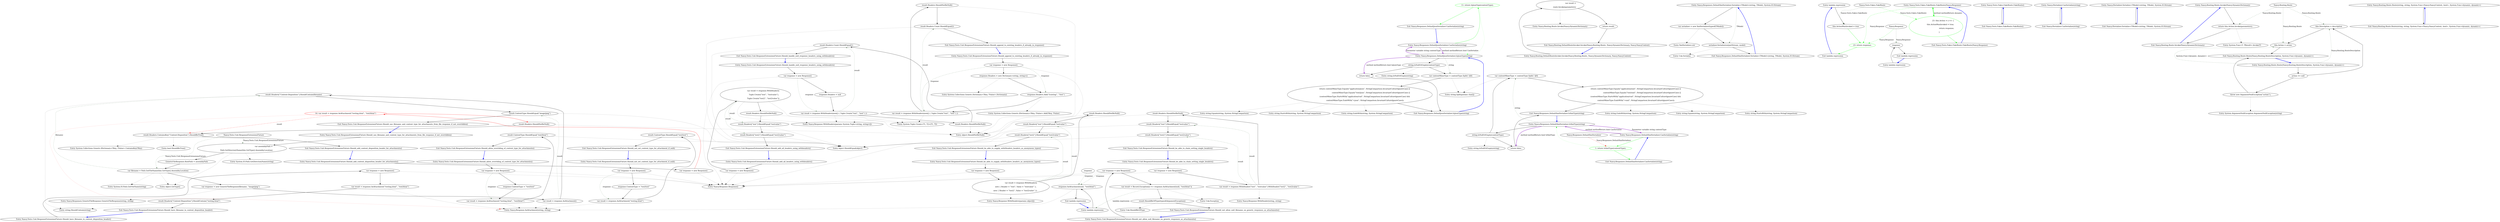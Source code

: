 digraph  {
n95 [label=response, span=""];
n96 [label="Nancy.Tests.Unit.ResponseExtensionsFixture", span=""];
n0 [cluster="Nancy.Tests.Unit.ResponseExtensionsFixture.Should_add_content_disposition_header_for_attachments()", label="Entry Nancy.Tests.Unit.ResponseExtensionsFixture.Should_add_content_disposition_header_for_attachments()", span="13-13"];
n1 [cluster="Nancy.Tests.Unit.ResponseExtensionsFixture.Should_add_content_disposition_header_for_attachments()", label="var response = new Response()", span="15-15"];
n2 [cluster="Nancy.Tests.Unit.ResponseExtensionsFixture.Should_add_content_disposition_header_for_attachments()", color=red, community=0, label="14: var result = response.AsAttachment(''testing.html'', ''text/html'')", span="17-17"];
n6 [cluster="Nancy.Response.Response()", label="Entry Nancy.Response.Response()", span="15-15"];
n3 [cluster="Nancy.Tests.Unit.ResponseExtensionsFixture.Should_add_content_disposition_header_for_attachments()", label="result.Headers.ShouldNotBeNull()", span="19-19"];
n7 [cluster="Nancy.Response.AsAttachment(string, string)", label="Entry Nancy.Response.AsAttachment(string, string)", span="17-17"];
n4 [cluster="Nancy.Tests.Unit.ResponseExtensionsFixture.Should_add_content_disposition_header_for_attachments()", label="result.Headers.ContainsKey(''Content-Disposition'').ShouldBeTrue()", span="20-20"];
n8 [cluster="object.ShouldNotBeNull()", label="Entry object.ShouldNotBeNull()", span="125-125"];
n5 [cluster="Nancy.Tests.Unit.ResponseExtensionsFixture.Should_add_content_disposition_header_for_attachments()", label="Exit Nancy.Tests.Unit.ResponseExtensionsFixture.Should_add_content_disposition_header_for_attachments()", span="13-13"];
n9 [cluster="System.Collections.Generic.IDictionary<TKey, TValue>.ContainsKey(TKey)", label="Entry System.Collections.Generic.IDictionary<TKey, TValue>.ContainsKey(TKey)", span="0-0"];
n10 [cluster="bool.ShouldBeTrue()", label="Entry bool.ShouldBeTrue()", span="70-70"];
n11 [cluster="Nancy.Tests.Unit.ResponseExtensionsFixture.Should_have_filename_in_content_disposition_header()", label="Entry Nancy.Tests.Unit.ResponseExtensionsFixture.Should_have_filename_in_content_disposition_header()", span="24-24"];
n12 [cluster="Nancy.Tests.Unit.ResponseExtensionsFixture.Should_have_filename_in_content_disposition_header()", label="var response = new Response()", span="26-26"];
n13 [cluster="Nancy.Tests.Unit.ResponseExtensionsFixture.Should_have_filename_in_content_disposition_header()", label="var result = response.AsAttachment(''testing.html'', ''text/html'')", span="28-28"];
n14 [cluster="Nancy.Tests.Unit.ResponseExtensionsFixture.Should_have_filename_in_content_disposition_header()", label="result.Headers[''Content-Disposition''].ShouldContain(''testing.html'')", span="30-30"];
n15 [cluster="Nancy.Tests.Unit.ResponseExtensionsFixture.Should_have_filename_in_content_disposition_header()", label="Exit Nancy.Tests.Unit.ResponseExtensionsFixture.Should_have_filename_in_content_disposition_header()", span="24-24"];
n16 [cluster="string.ShouldContain(string)", label="Entry string.ShouldContain(string)", span="55-55"];
n17 [cluster="Nancy.Tests.Unit.ResponseExtensionsFixture.Should_not_allow_null_filename_on_generic_responses_as_attachments()", label="Entry Nancy.Tests.Unit.ResponseExtensionsFixture.Should_not_allow_null_filename_on_generic_responses_as_attachments()", span="34-34"];
n18 [cluster="Nancy.Tests.Unit.ResponseExtensionsFixture.Should_not_allow_null_filename_on_generic_responses_as_attachments()", label="var response = new Response()", span="36-36"];
n19 [cluster="Nancy.Tests.Unit.ResponseExtensionsFixture.Should_not_allow_null_filename_on_generic_responses_as_attachments()", label="var result = Record.Exception(() => response.AsAttachment(null, ''text/html''))", span="38-38"];
n25 [cluster="lambda expression", label="response.AsAttachment(null, ''text/html'')", span="38-38"];
n20 [cluster="Nancy.Tests.Unit.ResponseExtensionsFixture.Should_not_allow_null_filename_on_generic_responses_as_attachments()", label="result.ShouldBeOfType(typeof(ArgumentException))", span="40-40"];
n22 [cluster="Unk.Exception", label="Entry Unk.Exception", span=""];
n24 [cluster="lambda expression", label="Entry lambda expression", span="38-38"];
n21 [cluster="Nancy.Tests.Unit.ResponseExtensionsFixture.Should_not_allow_null_filename_on_generic_responses_as_attachments()", label="Exit Nancy.Tests.Unit.ResponseExtensionsFixture.Should_not_allow_null_filename_on_generic_responses_as_attachments()", span="34-34"];
n23 [cluster="Unk.ShouldBeOfType", label="Entry Unk.ShouldBeOfType", span=""];
n26 [cluster="lambda expression", label="Exit lambda expression", span="38-38"];
n27 [cluster="Nancy.Tests.Unit.ResponseExtensionsFixture.Should_use_filename_and_content_type_for_attachments_from_file_response_if_not_overridden()", label="Entry Nancy.Tests.Unit.ResponseExtensionsFixture.Should_use_filename_and_content_type_for_attachments_from_file_response_if_not_overridden()", span="44-44"];
n28 [cluster="Nancy.Tests.Unit.ResponseExtensionsFixture.Should_use_filename_and_content_type_for_attachments_from_file_response_if_not_overridden()", label="var assemblyPath =\r\n                Path.GetDirectoryName(this.GetType().Assembly.Location)", span="47-48"];
n29 [cluster="Nancy.Tests.Unit.ResponseExtensionsFixture.Should_use_filename_and_content_type_for_attachments_from_file_response_if_not_overridden()", label="GenericFileResponse.RootPath = assemblyPath", span="50-50"];
n36 [cluster="object.GetType()", label="Entry object.GetType()", span="0-0"];
n37 [cluster="System.IO.Path.GetDirectoryName(string)", label="Entry System.IO.Path.GetDirectoryName(string)", span="0-0"];
n30 [cluster="Nancy.Tests.Unit.ResponseExtensionsFixture.Should_use_filename_and_content_type_for_attachments_from_file_response_if_not_overridden()", label="var filename = Path.GetFileName(this.GetType().Assembly.Location)", span="52-52"];
n31 [cluster="Nancy.Tests.Unit.ResponseExtensionsFixture.Should_use_filename_and_content_type_for_attachments_from_file_response_if_not_overridden()", label="var response = new GenericFileResponse(filename, ''image/png'')", span="53-53"];
n38 [cluster="System.IO.Path.GetFileName(string)", label="Entry System.IO.Path.GetFileName(string)", span="0-0"];
n33 [cluster="Nancy.Tests.Unit.ResponseExtensionsFixture.Should_use_filename_and_content_type_for_attachments_from_file_response_if_not_overridden()", label="result.Headers[''Content-Disposition''].ShouldContain(filename)", span="59-59"];
n32 [cluster="Nancy.Tests.Unit.ResponseExtensionsFixture.Should_use_filename_and_content_type_for_attachments_from_file_response_if_not_overridden()", label="var result = response.AsAttachment()", span="56-56"];
n39 [cluster="Nancy.Responses.GenericFileResponse.GenericFileResponse(string, string)", label="Entry Nancy.Responses.GenericFileResponse.GenericFileResponse(string, string)", span="30-30"];
n34 [cluster="Nancy.Tests.Unit.ResponseExtensionsFixture.Should_use_filename_and_content_type_for_attachments_from_file_response_if_not_overridden()", label="result.ContentType.ShouldEqual(''image/png'')", span="60-60"];
n35 [cluster="Nancy.Tests.Unit.ResponseExtensionsFixture.Should_use_filename_and_content_type_for_attachments_from_file_response_if_not_overridden()", label="Exit Nancy.Tests.Unit.ResponseExtensionsFixture.Should_use_filename_and_content_type_for_attachments_from_file_response_if_not_overridden()", span="44-44"];
n40 [cluster="object.ShouldEqual(object)", label="Entry object.ShouldEqual(object)", span="80-80"];
n41 [cluster="Nancy.Tests.Unit.ResponseExtensionsFixture.Should_allow_overriding_of_content_type_for_attachments()", label="Entry Nancy.Tests.Unit.ResponseExtensionsFixture.Should_allow_overriding_of_content_type_for_attachments()", span="64-64"];
n42 [cluster="Nancy.Tests.Unit.ResponseExtensionsFixture.Should_allow_overriding_of_content_type_for_attachments()", label="var response = new Response()", span="66-66"];
n43 [cluster="Nancy.Tests.Unit.ResponseExtensionsFixture.Should_allow_overriding_of_content_type_for_attachments()", label="response.ContentType = ''test/test''", span="67-67"];
n44 [cluster="Nancy.Tests.Unit.ResponseExtensionsFixture.Should_allow_overriding_of_content_type_for_attachments()", label="var result = response.AsAttachment(''testing.html'', ''text/html'')", span="69-69"];
n45 [cluster="Nancy.Tests.Unit.ResponseExtensionsFixture.Should_allow_overriding_of_content_type_for_attachments()", label="result.ContentType.ShouldEqual(''text/html'')", span="71-71"];
n46 [cluster="Nancy.Tests.Unit.ResponseExtensionsFixture.Should_allow_overriding_of_content_type_for_attachments()", label="Exit Nancy.Tests.Unit.ResponseExtensionsFixture.Should_allow_overriding_of_content_type_for_attachments()", span="64-64"];
n47 [cluster="Nancy.Tests.Unit.ResponseExtensionsFixture.Should_not_set_content_type_for_attachment_if_null()", label="Entry Nancy.Tests.Unit.ResponseExtensionsFixture.Should_not_set_content_type_for_attachment_if_null()", span="75-75"];
n48 [cluster="Nancy.Tests.Unit.ResponseExtensionsFixture.Should_not_set_content_type_for_attachment_if_null()", label="var response = new Response()", span="77-77"];
n49 [cluster="Nancy.Tests.Unit.ResponseExtensionsFixture.Should_not_set_content_type_for_attachment_if_null()", label="response.ContentType = ''test/test''", span="78-78"];
n50 [cluster="Nancy.Tests.Unit.ResponseExtensionsFixture.Should_not_set_content_type_for_attachment_if_null()", label="var result = response.AsAttachment(''testing.html'')", span="80-80"];
n51 [cluster="Nancy.Tests.Unit.ResponseExtensionsFixture.Should_not_set_content_type_for_attachment_if_null()", label="result.ContentType.ShouldEqual(''test/test'')", span="82-82"];
n52 [cluster="Nancy.Tests.Unit.ResponseExtensionsFixture.Should_not_set_content_type_for_attachment_if_null()", label="Exit Nancy.Tests.Unit.ResponseExtensionsFixture.Should_not_set_content_type_for_attachment_if_null()", span="75-75"];
n53 [cluster="Nancy.Tests.Unit.ResponseExtensionsFixture.Should_handle_null_response_headers_using_withheaders()", label="Entry Nancy.Tests.Unit.ResponseExtensionsFixture.Should_handle_null_response_headers_using_withheaders()", span="86-86"];
n54 [cluster="Nancy.Tests.Unit.ResponseExtensionsFixture.Should_handle_null_response_headers_using_withheaders()", label="var response = new Response()", span="88-88"];
n55 [cluster="Nancy.Tests.Unit.ResponseExtensionsFixture.Should_handle_null_response_headers_using_withheaders()", label="response.Headers = null", span="89-89"];
n56 [cluster="Nancy.Tests.Unit.ResponseExtensionsFixture.Should_handle_null_response_headers_using_withheaders()", label="var result = response.WithHeaders(new[] { Tuple.Create(''test'', ''test'') })", span="91-91"];
n57 [cluster="Nancy.Tests.Unit.ResponseExtensionsFixture.Should_handle_null_response_headers_using_withheaders()", label="result.Headers.ShouldNotBeNull()", span="93-93"];
n60 [cluster="System.Tuple.Create<T1, T2>(T1, T2)", label="Entry System.Tuple.Create<T1, T2>(T1, T2)", span="0-0"];
n61 [cluster="Nancy.Response.WithHeaders(params System.Tuple<string, string>[])", label="Entry Nancy.Response.WithHeaders(params System.Tuple<string, string>[])", span="74-74"];
n58 [cluster="Nancy.Tests.Unit.ResponseExtensionsFixture.Should_handle_null_response_headers_using_withheaders()", label="result.Headers.Count.ShouldEqual(1)", span="94-94"];
n59 [cluster="Nancy.Tests.Unit.ResponseExtensionsFixture.Should_handle_null_response_headers_using_withheaders()", label="Exit Nancy.Tests.Unit.ResponseExtensionsFixture.Should_handle_null_response_headers_using_withheaders()", span="86-86"];
n62 [cluster="Nancy.Tests.Unit.ResponseExtensionsFixture.Should_append_to_existing_headers_if_already_in_response()", label="Entry Nancy.Tests.Unit.ResponseExtensionsFixture.Should_append_to_existing_headers_if_already_in_response()", span="98-98"];
n63 [cluster="Nancy.Tests.Unit.ResponseExtensionsFixture.Should_append_to_existing_headers_if_already_in_response()", label="var response = new Response()", span="100-100"];
n64 [cluster="Nancy.Tests.Unit.ResponseExtensionsFixture.Should_append_to_existing_headers_if_already_in_response()", label="response.Headers = new Dictionary<string, string>()", span="101-101"];
n65 [cluster="Nancy.Tests.Unit.ResponseExtensionsFixture.Should_append_to_existing_headers_if_already_in_response()", label="response.Headers.Add(''Existing'', ''Test'')", span="102-102"];
n66 [cluster="Nancy.Tests.Unit.ResponseExtensionsFixture.Should_append_to_existing_headers_if_already_in_response()", label="var result = response.WithHeaders(new[] { Tuple.Create(''test'', ''test'') })", span="104-104"];
n70 [cluster="System.Collections.Generic.Dictionary<TKey, TValue>.Dictionary()", label="Entry System.Collections.Generic.Dictionary<TKey, TValue>.Dictionary()", span="0-0"];
n71 [cluster="System.Collections.Generic.IDictionary<TKey, TValue>.Add(TKey, TValue)", label="Entry System.Collections.Generic.IDictionary<TKey, TValue>.Add(TKey, TValue)", span="0-0"];
n67 [cluster="Nancy.Tests.Unit.ResponseExtensionsFixture.Should_append_to_existing_headers_if_already_in_response()", label="result.Headers.ShouldNotBeNull()", span="106-106"];
n68 [cluster="Nancy.Tests.Unit.ResponseExtensionsFixture.Should_append_to_existing_headers_if_already_in_response()", label="result.Headers.Count.ShouldEqual(2)", span="107-107"];
n69 [cluster="Nancy.Tests.Unit.ResponseExtensionsFixture.Should_append_to_existing_headers_if_already_in_response()", label="Exit Nancy.Tests.Unit.ResponseExtensionsFixture.Should_append_to_existing_headers_if_already_in_response()", span="98-98"];
n72 [cluster="Nancy.Tests.Unit.ResponseExtensionsFixture.Should_add_all_headers_using_withheaders()", label="Entry Nancy.Tests.Unit.ResponseExtensionsFixture.Should_add_all_headers_using_withheaders()", span="111-111"];
n73 [cluster="Nancy.Tests.Unit.ResponseExtensionsFixture.Should_add_all_headers_using_withheaders()", label="var response = new Response()", span="113-113"];
n74 [cluster="Nancy.Tests.Unit.ResponseExtensionsFixture.Should_add_all_headers_using_withheaders()", label="var result = response.WithHeaders(\r\n                            Tuple.Create(''test'', ''testvalue''), \r\n                            Tuple.Create(''test2'', ''test2value''))", span="115-117"];
n75 [cluster="Nancy.Tests.Unit.ResponseExtensionsFixture.Should_add_all_headers_using_withheaders()", label="result.Headers.ShouldNotBeNull()", span="119-119"];
n76 [cluster="Nancy.Tests.Unit.ResponseExtensionsFixture.Should_add_all_headers_using_withheaders()", label="result.Headers[''test''].ShouldEqual(''testvalue'')", span="120-120"];
n77 [cluster="Nancy.Tests.Unit.ResponseExtensionsFixture.Should_add_all_headers_using_withheaders()", label="result.Headers[''test2''].ShouldEqual(''test2value'')", span="121-121"];
n78 [cluster="Nancy.Tests.Unit.ResponseExtensionsFixture.Should_add_all_headers_using_withheaders()", label="Exit Nancy.Tests.Unit.ResponseExtensionsFixture.Should_add_all_headers_using_withheaders()", span="111-111"];
n79 [cluster="Nancy.Tests.Unit.ResponseExtensionsFixture.Should_be_able_to_supply_withHeaders_headers_as_anonymous_types()", label="Entry Nancy.Tests.Unit.ResponseExtensionsFixture.Should_be_able_to_supply_withHeaders_headers_as_anonymous_types()", span="125-125"];
n80 [cluster="Nancy.Tests.Unit.ResponseExtensionsFixture.Should_be_able_to_supply_withHeaders_headers_as_anonymous_types()", label="var response = new Response()", span="127-127"];
n81 [cluster="Nancy.Tests.Unit.ResponseExtensionsFixture.Should_be_able_to_supply_withHeaders_headers_as_anonymous_types()", label="var result = response.WithHeaders(\r\n                new { Header = ''test'', Value = ''testvalue'' }, \r\n                new { Header = ''test2'', Value = ''test2value'' })", span="129-131"];
n82 [cluster="Nancy.Tests.Unit.ResponseExtensionsFixture.Should_be_able_to_supply_withHeaders_headers_as_anonymous_types()", label="result.Headers.ShouldNotBeNull()", span="133-133"];
n86 [cluster="Nancy.Response.WithHeaders(params object[])", label="Entry Nancy.Response.WithHeaders(params object[])", span="60-60"];
n83 [cluster="Nancy.Tests.Unit.ResponseExtensionsFixture.Should_be_able_to_supply_withHeaders_headers_as_anonymous_types()", label="result.Headers[''test''].ShouldEqual(''testvalue'')", span="134-134"];
n84 [cluster="Nancy.Tests.Unit.ResponseExtensionsFixture.Should_be_able_to_supply_withHeaders_headers_as_anonymous_types()", label="result.Headers[''test2''].ShouldEqual(''test2value'')", span="135-135"];
n85 [cluster="Nancy.Tests.Unit.ResponseExtensionsFixture.Should_be_able_to_supply_withHeaders_headers_as_anonymous_types()", label="Exit Nancy.Tests.Unit.ResponseExtensionsFixture.Should_be_able_to_supply_withHeaders_headers_as_anonymous_types()", span="125-125"];
n87 [cluster="Nancy.Tests.Unit.ResponseExtensionsFixture.Should_be_able_to_chain_setting_single_headers()", label="Entry Nancy.Tests.Unit.ResponseExtensionsFixture.Should_be_able_to_chain_setting_single_headers()", span="139-139"];
n88 [cluster="Nancy.Tests.Unit.ResponseExtensionsFixture.Should_be_able_to_chain_setting_single_headers()", label="var response = new Response()", span="141-141"];
n89 [cluster="Nancy.Tests.Unit.ResponseExtensionsFixture.Should_be_able_to_chain_setting_single_headers()", label="var result = response.WithHeader(''test'', ''testvalue'').WithHeader(''test2'', ''test2value'')", span="143-143"];
n90 [cluster="Nancy.Tests.Unit.ResponseExtensionsFixture.Should_be_able_to_chain_setting_single_headers()", label="result.Headers.ShouldNotBeNull()", span="145-145"];
n94 [cluster="Nancy.Response.WithHeader(string, string)", label="Entry Nancy.Response.WithHeader(string, string)", span="46-46"];
n91 [cluster="Nancy.Tests.Unit.ResponseExtensionsFixture.Should_be_able_to_chain_setting_single_headers()", label="result.Headers[''test''].ShouldEqual(''testvalue'')", span="146-146"];
n92 [cluster="Nancy.Tests.Unit.ResponseExtensionsFixture.Should_be_able_to_chain_setting_single_headers()", label="result.Headers[''test2''].ShouldEqual(''test2value'')", span="147-147"];
n93 [cluster="Nancy.Tests.Unit.ResponseExtensionsFixture.Should_be_able_to_chain_setting_single_headers()", label="Exit Nancy.Tests.Unit.ResponseExtensionsFixture.Should_be_able_to_chain_setting_single_headers()", span="139-139"];
d1 [cluster="Nancy.Responses.DefaultJsonSerializer.CanSerialize(string)", color=green, community=0, label="11: return IsJsonType(contentType);", span="18-18"];
d0 [cluster="Nancy.Responses.DefaultJsonSerializer.CanSerialize(string)", label="Entry Nancy.Responses.DefaultJsonSerializer.CanSerialize(string)", span="16-16"];
d2 [cluster="Nancy.Responses.DefaultJsonSerializer.CanSerialize(string)", label="Exit Nancy.Responses.DefaultJsonSerializer.CanSerialize(string)", span="16-16"];
d3 [cluster="Nancy.Responses.DefaultJsonSerializer.IsJsonType(string)", label="Entry Nancy.Responses.DefaultJsonSerializer.IsJsonType(string)", span="59-59"];
d19 [cluster="Nancy.Responses.DefaultJsonSerializer.IsJsonType(string)", label="Exit Nancy.Responses.DefaultJsonSerializer.IsJsonType(string)", span="59-59"];
d15 [cluster="Nancy.Responses.DefaultJsonSerializer.IsJsonType(string)", label="string.IsNullOrEmpty(contentType)", span="61-61"];
d17 [cluster="Nancy.Responses.DefaultJsonSerializer.IsJsonType(string)", label="var contentMimeType = contentType.Split(';')[0]", span="66-66"];
d16 [cluster="Nancy.Responses.DefaultJsonSerializer.IsJsonType(string)", label="return false;", span="63-63"];
d18 [cluster="Nancy.Responses.DefaultJsonSerializer.IsJsonType(string)", label="return contentMimeType.Equals(''application/json'', StringComparison.InvariantCultureIgnoreCase) ||\r\n                   contentMimeType.Equals(''text/json'', StringComparison.InvariantCultureIgnoreCase) ||\r\n                  (contentMimeType.StartsWith(''application/vnd'', StringComparison.InvariantCultureIgnoreCase) &&\r\n                   contentMimeType.EndsWith(''+json'', StringComparison.InvariantCultureIgnoreCase));", span="68-71"];
d20 [cluster="string.IsNullOrEmpty(string)", label="Entry string.IsNullOrEmpty(string)", span="0-0"];
d21 [cluster="string.Split(params char[])", label="Entry string.Split(params char[])", span="0-0"];
d22 [cluster="string.Equals(string, System.StringComparison)", label="Entry string.Equals(string, System.StringComparison)", span="0-0"];
d23 [cluster="string.StartsWith(string, System.StringComparison)", label="Entry string.StartsWith(string, System.StringComparison)", span="0-0"];
d24 [cluster="string.EndsWith(string, System.StringComparison)", label="Entry string.EndsWith(string, System.StringComparison)", span="0-0"];
m0_4 [cluster="Nancy.Routing.Route.Invoke(Nancy.DynamicDictionary)", file="DefaultRouteInvoker.cs", label="Entry Nancy.Routing.Route.Invoke(Nancy.DynamicDictionary)", span="54-54"];
m0_0 [cluster="Nancy.Routing.DefaultRouteInvoker.Invoke(Nancy.Routing.Route, Nancy.DynamicDictionary, Nancy.NancyContext)", file="DefaultRouteInvoker.cs", label="Entry Nancy.Routing.DefaultRouteInvoker.Invoke(Nancy.Routing.Route, Nancy.DynamicDictionary, Nancy.NancyContext)", span="14-14"];
m0_1 [cluster="Nancy.Routing.DefaultRouteInvoker.Invoke(Nancy.Routing.Route, Nancy.DynamicDictionary, Nancy.NancyContext)", file="DefaultRouteInvoker.cs", label="var result =\r\n                route.Invoke(parameters)", span="16-17"];
m0_2 [cluster="Nancy.Routing.DefaultRouteInvoker.Invoke(Nancy.Routing.Route, Nancy.DynamicDictionary, Nancy.NancyContext)", file="DefaultRouteInvoker.cs", label="return result;", span="19-19"];
m0_3 [cluster="Nancy.Routing.DefaultRouteInvoker.Invoke(Nancy.Routing.Route, Nancy.DynamicDictionary, Nancy.NancyContext)", file="DefaultRouteInvoker.cs", label="Exit Nancy.Routing.DefaultRouteInvoker.Invoke(Nancy.Routing.Route, Nancy.DynamicDictionary, Nancy.NancyContext)", span="14-14"];
m2_4 [cluster="Nancy.Responses.DefaultXmlSerializer.Serialize<TModel>(string, TModel, System.IO.Stream)", file="DefaultXmlSerializer.cs", label="Entry Nancy.Responses.DefaultXmlSerializer.Serialize<TModel>(string, TModel, System.IO.Stream)", span="25-25"];
m2_5 [cluster="Nancy.Responses.DefaultXmlSerializer.Serialize<TModel>(string, TModel, System.IO.Stream)", file="DefaultXmlSerializer.cs", label="var serializer = new XmlSerializer(typeof(TModel))", span="27-27"];
m2_6 [cluster="Nancy.Responses.DefaultXmlSerializer.Serialize<TModel>(string, TModel, System.IO.Stream)", file="DefaultXmlSerializer.cs", label="serializer.Serialize(outputStream, model)", span="28-28"];
m2_7 [cluster="Nancy.Responses.DefaultXmlSerializer.Serialize<TModel>(string, TModel, System.IO.Stream)", file="DefaultXmlSerializer.cs", label="Exit Nancy.Responses.DefaultXmlSerializer.Serialize<TModel>(string, TModel, System.IO.Stream)", span="25-25"];
m2_15 [cluster="string.IsNullOrEmpty(string)", file="DefaultXmlSerializer.cs", label="Entry string.IsNullOrEmpty(string)", span="0-0"];
m2_8 [cluster="XmlSerializer.cstr", file="DefaultXmlSerializer.cs", label="Entry XmlSerializer.cstr", span=""];
m2_3 [cluster="Nancy.Responses.DefaultXmlSerializer.IsXmlType(string)", file="DefaultXmlSerializer.cs", label="Entry Nancy.Responses.DefaultXmlSerializer.IsXmlType(string)", span="31-31"];
m2_10 [cluster="Nancy.Responses.DefaultXmlSerializer.IsXmlType(string)", file="DefaultXmlSerializer.cs", label="string.IsNullOrEmpty(contentType)", span="33-33"];
m2_12 [cluster="Nancy.Responses.DefaultXmlSerializer.IsXmlType(string)", file="DefaultXmlSerializer.cs", label="var contentMimeType = contentType.Split(';')[0]", span="38-38"];
m2_11 [cluster="Nancy.Responses.DefaultXmlSerializer.IsXmlType(string)", file="DefaultXmlSerializer.cs", label="return false;", span="35-35"];
m2_13 [cluster="Nancy.Responses.DefaultXmlSerializer.IsXmlType(string)", file="DefaultXmlSerializer.cs", label="return contentMimeType.Equals(''application/xml'', StringComparison.InvariantCultureIgnoreCase) ||\r\n                   contentMimeType.Equals(''text/xml'', StringComparison.InvariantCultureIgnoreCase) ||\r\n                  (contentMimeType.StartsWith(''application/vnd'', StringComparison.InvariantCultureIgnoreCase) &&\r\n                   contentMimeType.EndsWith(''+xml'', StringComparison.InvariantCultureIgnoreCase));", span="40-43"];
m2_14 [cluster="Nancy.Responses.DefaultXmlSerializer.IsXmlType(string)", file="DefaultXmlSerializer.cs", label="Exit Nancy.Responses.DefaultXmlSerializer.IsXmlType(string)", span="31-31"];
m2_19 [cluster="string.EndsWith(string, System.StringComparison)", file="DefaultXmlSerializer.cs", label="Entry string.EndsWith(string, System.StringComparison)", span="0-0"];
m2_17 [cluster="string.Equals(string, System.StringComparison)", file="DefaultXmlSerializer.cs", label="Entry string.Equals(string, System.StringComparison)", span="0-0"];
m2_9 [cluster="Unk.Serialize", file="DefaultXmlSerializer.cs", label="Entry Unk.Serialize", span=""];
m2_0 [cluster="Nancy.Responses.DefaultXmlSerializer.CanSerialize(string)", file="DefaultXmlSerializer.cs", label="Entry Nancy.Responses.DefaultXmlSerializer.CanSerialize(string)", span="13-13"];
m2_1 [cluster="Nancy.Responses.DefaultXmlSerializer.CanSerialize(string)", color=green, community=0, file="DefaultXmlSerializer.cs", label="1: return IsXmlType(contentType);", span="16-16"];
m2_2 [cluster="Nancy.Responses.DefaultXmlSerializer.CanSerialize(string)", file="DefaultXmlSerializer.cs", label="Exit Nancy.Responses.DefaultXmlSerializer.CanSerialize(string)", span="13-13"];
m2_18 [cluster="string.StartsWith(string, System.StringComparison)", file="DefaultXmlSerializer.cs", label="Entry string.StartsWith(string, System.StringComparison)", span="0-0"];
m2_20 [file="DefaultXmlSerializer.cs", label="Nancy.Responses.DefaultXmlSerializer", span=""];
m3_8 [cluster="lambda expression", file="FakeRoute.cs", label="Entry lambda expression", span="17-20"];
m3_10 [cluster="lambda expression", color=green, community=0, file="FakeRoute.cs", label="23: return response;", span="19-19"];
m3_5 [cluster="lambda expression", file="FakeRoute.cs", label="Entry lambda expression", span="15-15"];
m3_6 [cluster="lambda expression", file="FakeRoute.cs", label=response, span="15-15"];
m3_7 [cluster="lambda expression", file="FakeRoute.cs", label="Exit lambda expression", span="15-15"];
m3_9 [cluster="lambda expression", file="FakeRoute.cs", label="this.ActionWasInvoked = true", span="18-18"];
m3_11 [cluster="lambda expression", file="FakeRoute.cs", label="Exit lambda expression", span="17-20"];
m3_0 [cluster="Nancy.Tests.Fakes.FakeRoute.FakeRoute()", file="FakeRoute.cs", label="Entry Nancy.Tests.Fakes.FakeRoute.FakeRoute()", span="8-8"];
m3_1 [cluster="Nancy.Tests.Fakes.FakeRoute.FakeRoute()", file="FakeRoute.cs", label="Exit Nancy.Tests.Fakes.FakeRoute.FakeRoute()", span="8-8"];
m3_2 [cluster="Nancy.Tests.Fakes.FakeRoute.FakeRoute(Nancy.Response)", file="FakeRoute.cs", label="Entry Nancy.Tests.Fakes.FakeRoute.FakeRoute(Nancy.Response)", span="14-14"];
m3_3 [cluster="Nancy.Tests.Fakes.FakeRoute.FakeRoute(Nancy.Response)", color=green, community=0, file="FakeRoute.cs", label="23: this.Action = x => {\r\n                this.ActionWasInvoked = true;\r\n                return response;\r\n            }", span="17-20"];
m3_4 [cluster="Nancy.Tests.Fakes.FakeRoute.FakeRoute(Nancy.Response)", file="FakeRoute.cs", label="Exit Nancy.Tests.Fakes.FakeRoute.FakeRoute(Nancy.Response)", span="14-14"];
m3_12 [file="FakeRoute.cs", label="Nancy.Tests.Fakes.FakeRoute", span=""];
m3_13 [file="FakeRoute.cs", label="Nancy.Response", span=""];
m4_0 [cluster="Nancy.ISerializer.CanSerialize(string)", file="ISerializer.cs", label="Entry Nancy.ISerializer.CanSerialize(string)", span="11-11"];
m4_1 [cluster="Nancy.ISerializer.CanSerialize(string)", file="ISerializer.cs", label="Exit Nancy.ISerializer.CanSerialize(string)", span="11-11"];
m4_2 [cluster="Nancy.ISerializer.Serialize<TModel>(string, TModel, System.IO.Stream)", file="ISerializer.cs", label="Entry Nancy.ISerializer.Serialize<TModel>(string, TModel, System.IO.Stream)", span="20-20"];
m4_3 [cluster="Nancy.ISerializer.Serialize<TModel>(string, TModel, System.IO.Stream)", file="ISerializer.cs", label="Exit Nancy.ISerializer.Serialize<TModel>(string, TModel, System.IO.Stream)", span="20-20"];
m5_9 [cluster="Nancy.Routing.Route.Invoke(Nancy.DynamicDictionary)", file="Route.cs", label="Entry Nancy.Routing.Route.Invoke(Nancy.DynamicDictionary)", span="54-54"];
m5_10 [cluster="Nancy.Routing.Route.Invoke(Nancy.DynamicDictionary)", file="Route.cs", label="return this.Action.Invoke(parameters);", span="56-56"];
m5_11 [cluster="Nancy.Routing.Route.Invoke(Nancy.DynamicDictionary)", file="Route.cs", label="Exit Nancy.Routing.Route.Invoke(Nancy.DynamicDictionary)", span="54-54"];
m5_6 [cluster="System.ArgumentNullException.ArgumentNullException(string)", file="Route.cs", label="Entry System.ArgumentNullException.ArgumentNullException(string)", span="0-0"];
m5_12 [cluster="System.Func<T, TResult>.Invoke(T)", file="Route.cs", label="Entry System.Func<T, TResult>.Invoke(T)", span="0-0"];
m5_0 [cluster="Nancy.Routing.Route.Route(Nancy.Routing.RouteDescription, System.Func<dynamic, dynamic>)", file="Route.cs", label="Entry Nancy.Routing.Route.Route(Nancy.Routing.RouteDescription, System.Func<dynamic, dynamic>)", span="14-14"];
m5_1 [cluster="Nancy.Routing.Route.Route(Nancy.Routing.RouteDescription, System.Func<dynamic, dynamic>)", file="Route.cs", label="action == null", span="16-16"];
m5_3 [cluster="Nancy.Routing.Route.Route(Nancy.Routing.RouteDescription, System.Func<dynamic, dynamic>)", file="Route.cs", label="this.Description = description", span="21-21"];
m5_4 [cluster="Nancy.Routing.Route.Route(Nancy.Routing.RouteDescription, System.Func<dynamic, dynamic>)", file="Route.cs", label="this.Action = action", span="22-22"];
m5_2 [cluster="Nancy.Routing.Route.Route(Nancy.Routing.RouteDescription, System.Func<dynamic, dynamic>)", file="Route.cs", label="throw new ArgumentNullException(''action'');", span="18-18"];
m5_5 [cluster="Nancy.Routing.Route.Route(Nancy.Routing.RouteDescription, System.Func<dynamic, dynamic>)", file="Route.cs", label="Exit Nancy.Routing.Route.Route(Nancy.Routing.RouteDescription, System.Func<dynamic, dynamic>)", span="14-14"];
m5_7 [cluster="Nancy.Routing.Route.Route(string, string, System.Func<Nancy.NancyContext, bool>, System.Func<dynamic, dynamic>)", file="Route.cs", label="Entry Nancy.Routing.Route.Route(string, string, System.Func<Nancy.NancyContext, bool>, System.Func<dynamic, dynamic>)", span="32-32"];
m5_8 [cluster="Nancy.Routing.Route.Route(string, string, System.Func<Nancy.NancyContext, bool>, System.Func<dynamic, dynamic>)", file="Route.cs", label="Exit Nancy.Routing.Route.Route(string, string, System.Func<Nancy.NancyContext, bool>, System.Func<dynamic, dynamic>)", span="32-32"];
m5_13 [file="Route.cs", label="Nancy.Routing.Route", span=""];
n95 -> n25  [color=darkseagreen4, key=1, label=response, style=dashed];
n96 -> n28  [color=darkseagreen4, key=1, label="Nancy.Tests.Unit.ResponseExtensionsFixture", style=dashed];
n96 -> n30  [color=darkseagreen4, key=1, label="Nancy.Tests.Unit.ResponseExtensionsFixture", style=dashed];
n0 -> n1  [key=0, style=solid];
n1 -> n2  [color=red, key=0, style=solid];
n1 -> n6  [key=2, style=dotted];
n2 -> n3  [color=red, key=0, style=solid];
n2 -> n7  [color=red, key=2, style=dotted];
n2 -> n4  [color=red, key=1, label=result, style=dashed];
n3 -> n4  [key=0, style=solid];
n3 -> n8  [key=2, style=dotted];
n4 -> n5  [key=0, style=solid];
n4 -> n9  [key=2, style=dotted];
n4 -> n10  [key=2, style=dotted];
n5 -> n0  [color=blue, key=0, style=bold];
n11 -> n12  [key=0, style=solid];
n12 -> n13  [key=0, style=solid];
n12 -> n6  [key=2, style=dotted];
n13 -> n14  [key=0, style=solid];
n13 -> n7  [key=2, style=dotted];
n14 -> n15  [key=0, style=solid];
n14 -> n16  [key=2, style=dotted];
n15 -> n11  [color=blue, key=0, style=bold];
n17 -> n18  [key=0, style=solid];
n18 -> n19  [key=0, style=solid];
n18 -> n6  [key=2, style=dotted];
n18 -> n25  [color=darkseagreen4, key=1, label=response, style=dashed];
n19 -> n20  [key=0, style=solid];
n19 -> n22  [key=2, style=dotted];
n19 -> n24  [color=darkseagreen4, key=1, label="lambda expression", style=dashed];
n25 -> n26  [key=0, style=solid];
n25 -> n7  [key=2, style=dotted];
n20 -> n21  [key=0, style=solid];
n20 -> n23  [key=2, style=dotted];
n24 -> n25  [key=0, style=solid];
n21 -> n17  [color=blue, key=0, style=bold];
n26 -> n24  [color=blue, key=0, style=bold];
n27 -> n28  [key=0, style=solid];
n28 -> n29  [key=0, style=solid];
n28 -> n36  [key=2, style=dotted];
n28 -> n37  [key=2, style=dotted];
n29 -> n30  [key=0, style=solid];
n30 -> n31  [key=0, style=solid];
n30 -> n36  [key=2, style=dotted];
n30 -> n38  [key=2, style=dotted];
n30 -> n33  [color=darkseagreen4, key=1, label=filename, style=dashed];
n31 -> n32  [key=0, style=solid];
n31 -> n39  [key=2, style=dotted];
n33 -> n34  [key=0, style=solid];
n33 -> n16  [key=2, style=dotted];
n32 -> n33  [key=0, style=solid];
n32 -> n7  [key=2, style=dotted];
n32 -> n34  [color=darkseagreen4, key=1, label=result, style=dashed];
n34 -> n35  [key=0, style=solid];
n34 -> n40  [key=2, style=dotted];
n35 -> n27  [color=blue, key=0, style=bold];
n41 -> n42  [key=0, style=solid];
n42 -> n43  [key=0, style=solid];
n42 -> n6  [key=2, style=dotted];
n42 -> n44  [color=darkseagreen4, key=1, label=response, style=dashed];
n43 -> n44  [key=0, style=solid];
n44 -> n45  [key=0, style=solid];
n44 -> n7  [key=2, style=dotted];
n45 -> n46  [key=0, style=solid];
n45 -> n40  [key=2, style=dotted];
n46 -> n41  [color=blue, key=0, style=bold];
n47 -> n48  [key=0, style=solid];
n48 -> n49  [key=0, style=solid];
n48 -> n6  [key=2, style=dotted];
n48 -> n50  [color=darkseagreen4, key=1, label=response, style=dashed];
n49 -> n50  [key=0, style=solid];
n50 -> n51  [key=0, style=solid];
n50 -> n7  [key=2, style=dotted];
n51 -> n52  [key=0, style=solid];
n51 -> n40  [key=2, style=dotted];
n52 -> n47  [color=blue, key=0, style=bold];
n53 -> n54  [key=0, style=solid];
n54 -> n55  [key=0, style=solid];
n54 -> n6  [key=2, style=dotted];
n54 -> n56  [color=darkseagreen4, key=1, label=response, style=dashed];
n55 -> n56  [key=0, style=solid];
n56 -> n57  [key=0, style=solid];
n56 -> n60  [key=2, style=dotted];
n56 -> n61  [key=2, style=dotted];
n56 -> n58  [color=darkseagreen4, key=1, label=result, style=dashed];
n57 -> n58  [key=0, style=solid];
n57 -> n8  [key=2, style=dotted];
n58 -> n59  [key=0, style=solid];
n58 -> n40  [key=2, style=dotted];
n59 -> n53  [color=blue, key=0, style=bold];
n62 -> n63  [key=0, style=solid];
n63 -> n64  [key=0, style=solid];
n63 -> n6  [key=2, style=dotted];
n63 -> n65  [color=darkseagreen4, key=1, label=response, style=dashed];
n63 -> n66  [color=darkseagreen4, key=1, label=response, style=dashed];
n64 -> n65  [key=0, style=solid];
n64 -> n70  [key=2, style=dotted];
n65 -> n66  [key=0, style=solid];
n65 -> n71  [key=2, style=dotted];
n66 -> n67  [key=0, style=solid];
n66 -> n60  [key=2, style=dotted];
n66 -> n61  [key=2, style=dotted];
n66 -> n68  [color=darkseagreen4, key=1, label=result, style=dashed];
n67 -> n68  [key=0, style=solid];
n67 -> n8  [key=2, style=dotted];
n68 -> n69  [key=0, style=solid];
n68 -> n40  [key=2, style=dotted];
n69 -> n62  [color=blue, key=0, style=bold];
n72 -> n73  [key=0, style=solid];
n73 -> n74  [key=0, style=solid];
n73 -> n6  [key=2, style=dotted];
n74 -> n75  [key=0, style=solid];
n74 -> n60  [key=2, style=dotted];
n74 -> n61  [key=2, style=dotted];
n74 -> n76  [color=darkseagreen4, key=1, label=result, style=dashed];
n74 -> n77  [color=darkseagreen4, key=1, label=result, style=dashed];
n75 -> n76  [key=0, style=solid];
n75 -> n8  [key=2, style=dotted];
n76 -> n77  [key=0, style=solid];
n76 -> n40  [key=2, style=dotted];
n77 -> n78  [key=0, style=solid];
n77 -> n40  [key=2, style=dotted];
n78 -> n72  [color=blue, key=0, style=bold];
n79 -> n80  [key=0, style=solid];
n80 -> n81  [key=0, style=solid];
n80 -> n6  [key=2, style=dotted];
n81 -> n82  [key=0, style=solid];
n81 -> n86  [key=2, style=dotted];
n81 -> n83  [color=darkseagreen4, key=1, label=result, style=dashed];
n81 -> n84  [color=darkseagreen4, key=1, label=result, style=dashed];
n82 -> n83  [key=0, style=solid];
n82 -> n8  [key=2, style=dotted];
n83 -> n84  [key=0, style=solid];
n83 -> n40  [key=2, style=dotted];
n84 -> n85  [key=0, style=solid];
n84 -> n40  [key=2, style=dotted];
n85 -> n79  [color=blue, key=0, style=bold];
n87 -> n88  [key=0, style=solid];
n88 -> n89  [key=0, style=solid];
n88 -> n6  [key=2, style=dotted];
n89 -> n90  [key=0, style=solid];
n89 -> n94  [key=2, style=dotted];
n89 -> n91  [color=darkseagreen4, key=1, label=result, style=dashed];
n89 -> n92  [color=darkseagreen4, key=1, label=result, style=dashed];
n90 -> n91  [key=0, style=solid];
n90 -> n8  [key=2, style=dotted];
n91 -> n92  [key=0, style=solid];
n91 -> n40  [key=2, style=dotted];
n92 -> n93  [key=0, style=solid];
n92 -> n40  [key=2, style=dotted];
n93 -> n87  [color=blue, key=0, style=bold];
d1 -> d2  [color=green, key=0, style=solid];
d1 -> d3  [color=green, key=2, style=dotted];
d0 -> d1  [color=green, key=0, style=solid];
d0 -> d3  [color=darkorchid, key=3, label="method methodReturn bool CanSerialize", style=bold];
d2 -> d0  [color=blue, key=0, style=bold];
d3 -> d0  [color=darkorchid, key=3, label="Parameter variable string contentType", style=bold];
d3 -> d15  [key=0, style=solid];
d3 -> d17  [color=darkseagreen4, key=1, label=string, style=dashed];
d3 -> d16  [color=darkorchid, key=3, label="method methodReturn bool IsJsonType", style=bold];
d19 -> d3  [color=blue, key=0, style=bold];
d15 -> d16  [key=0, style=solid];
d15 -> d17  [key=0, style=solid];
d15 -> d20  [key=2, style=dotted];
d17 -> d18  [key=0, style=solid];
d17 -> d21  [key=2, style=dotted];
d16 -> d19  [key=0, style=solid];
d18 -> d19  [key=0, style=solid];
d18 -> d22  [key=2, style=dotted];
d18 -> d23  [key=2, style=dotted];
d18 -> d24  [key=2, style=dotted];
m0_0 -> m0_1  [key=0, style=solid];
m0_1 -> m0_2  [key=0, style=solid];
m0_1 -> m0_4  [key=2, style=dotted];
m0_2 -> m0_3  [key=0, style=solid];
m0_3 -> m0_0  [color=blue, key=0, style=bold];
m2_4 -> m2_5  [key=0, style=solid];
m2_4 -> m2_6  [color=darkseagreen4, key=1, label=TModel, style=dashed];
m2_5 -> m2_6  [key=0, style=solid];
m2_5 -> m2_8  [key=2, style=dotted];
m2_6 -> m2_7  [key=0, style=solid];
m2_6 -> m2_9  [key=2, style=dotted];
m2_7 -> m2_4  [color=blue, key=0, style=bold];
m2_3 -> m2_10  [key=0, style=solid];
m2_3 -> m2_12  [color=darkseagreen4, key=1, label=string, style=dashed];
m2_3 -> m2_0  [color=darkorchid, key=3, label="Parameter variable string contentType", style=bold];
m2_3 -> m2_11  [color=darkorchid, key=3, label="method methodReturn bool IsXmlType", style=bold];
m2_10 -> m2_11  [key=0, style=solid];
m2_10 -> m2_12  [key=0, style=solid];
m2_10 -> m2_15  [key=2, style=dotted];
m2_12 -> m2_13  [key=0, style=solid];
m2_12 -> d21  [key=2, style=dotted];
m2_11 -> m2_14  [key=0, style=solid];
m2_13 -> m2_14  [key=0, style=solid];
m2_13 -> m2_17  [key=2, style=dotted];
m2_13 -> m2_18  [key=2, style=dotted];
m2_13 -> m2_19  [key=2, style=dotted];
m2_14 -> m2_3  [color=blue, key=0, style=bold];
m2_0 -> m2_1  [color=green, key=0, style=solid];
m2_0 -> m2_3  [color=darkorchid, key=3, label="method methodReturn bool CanSerialize", style=bold];
m2_1 -> m2_2  [color=green, key=0, style=solid];
m2_1 -> m2_3  [color=green, key=2, style=dotted];
m2_2 -> m2_0  [color=blue, key=0, style=bold];
m2_20 -> m2_1  [color=red, key=1, label="Nancy.Responses.DefaultXmlSerializer", style=dashed];
m3_8 -> m3_9  [key=0, style=solid];
m3_10 -> m3_11  [color=green, key=0, style=solid];
m3_5 -> m3_6  [key=0, style=solid];
m3_6 -> m3_7  [key=0, style=solid];
m3_7 -> m3_5  [color=blue, key=0, style=bold];
m3_9 -> m3_10  [color=green, key=0, style=solid];
m3_11 -> m3_8  [color=blue, key=0, style=bold];
m3_0 -> m3_1  [key=0, style=solid];
m3_1 -> m3_0  [color=blue, key=0, style=bold];
m3_2 -> m3_3  [color=green, key=0, style=solid];
m3_2 -> m3_10  [color=green, key=1, label="Nancy.Response", style=dashed];
m3_3 -> m3_4  [color=green, key=0, style=solid];
m3_3 -> m3_2  [color=green, key=3, label="method methodReturn dynamic ", style=bold];
m3_4 -> m3_2  [color=blue, key=0, style=bold];
m3_12 -> m3_3  [color=green, key=1, label="Nancy.Tests.Fakes.FakeRoute", style=dashed];
m3_12 -> m3_9  [color=darkseagreen4, key=1, label="Nancy.Tests.Fakes.FakeRoute", style=dashed];
m3_13 -> m3_6  [color=darkseagreen4, key=1, label="Nancy.Response", style=dashed];
m3_13 -> m3_10  [color=green, key=1, label="Nancy.Response", style=dashed];
m4_0 -> m4_1  [key=0, style=solid];
m4_1 -> m4_0  [color=blue, key=0, style=bold];
m4_2 -> m4_3  [key=0, style=solid];
m4_3 -> m4_2  [color=blue, key=0, style=bold];
m5_9 -> m5_10  [key=0, style=solid];
m5_10 -> m5_11  [key=0, style=solid];
m5_10 -> m5_12  [key=2, style=dotted];
m5_11 -> m5_9  [color=blue, key=0, style=bold];
m5_0 -> m5_1  [key=0, style=solid];
m5_0 -> m5_3  [color=darkseagreen4, key=1, label="Nancy.Routing.RouteDescription", style=dashed];
m5_0 -> m5_4  [color=darkseagreen4, key=1, label="System.Func<dynamic, dynamic>", style=dashed];
m5_1 -> m5_2  [key=0, style=solid];
m5_1 -> m5_3  [key=0, style=solid];
m5_3 -> m5_4  [key=0, style=solid];
m5_4 -> m5_5  [key=0, style=solid];
m5_2 -> m5_5  [key=0, style=solid];
m5_2 -> m5_6  [key=2, style=dotted];
m5_5 -> m5_0  [color=blue, key=0, style=bold];
m5_7 -> m5_8  [key=0, style=solid];
m5_8 -> m5_7  [color=blue, key=0, style=bold];
m5_13 -> m5_3  [color=darkseagreen4, key=1, label="Nancy.Routing.Route", style=dashed];
m5_13 -> m5_4  [color=darkseagreen4, key=1, label="Nancy.Routing.Route", style=dashed];
m5_13 -> m5_10  [color=darkseagreen4, key=1, label="Nancy.Routing.Route", style=dashed];
}

